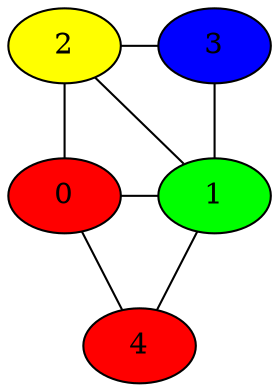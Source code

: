 graph G { 
	2 -- 3;
	2 -- 1;
	2 -- 0;
	3 -- 1;
	0 -- 1;
	0 -- 4;
	1 -- 4;
	{rank=same 0 1}
	{rank=same 2 3}
	1 [style=filled, fillcolor=green]
	0 [style=filled, fillcolor=red]
	2 [style=filled, fillcolor=yellow]
	3 [style=filled, fillcolor=blue]
	4 [style=filled, fillcolor=red]
}